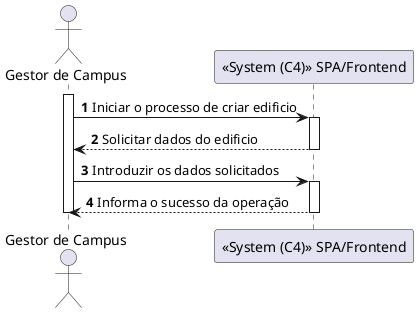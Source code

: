 @startuml
autonumber
actor "Gestor de Campus" as GC

activate GC

GC -> "<<System (C4)>> SPA/Frontend" : Iniciar o processo de criar edificio
activate "<<System (C4)>> SPA/Frontend"
"<<System (C4)>> SPA/Frontend"  --> GC : Solicitar dados do edificio
deactivate "<<System (C4)>> SPA/Frontend"
GC -> "<<System (C4)>> SPA/Frontend"  : Introduzir os dados solicitados
activate "<<System (C4)>> SPA/Frontend"

"<<System (C4)>> SPA/Frontend"  --> GC : Informa o sucesso da operação
deactivate "<<System (C4)>> SPA/Frontend"

deactivate GC

@enduml
